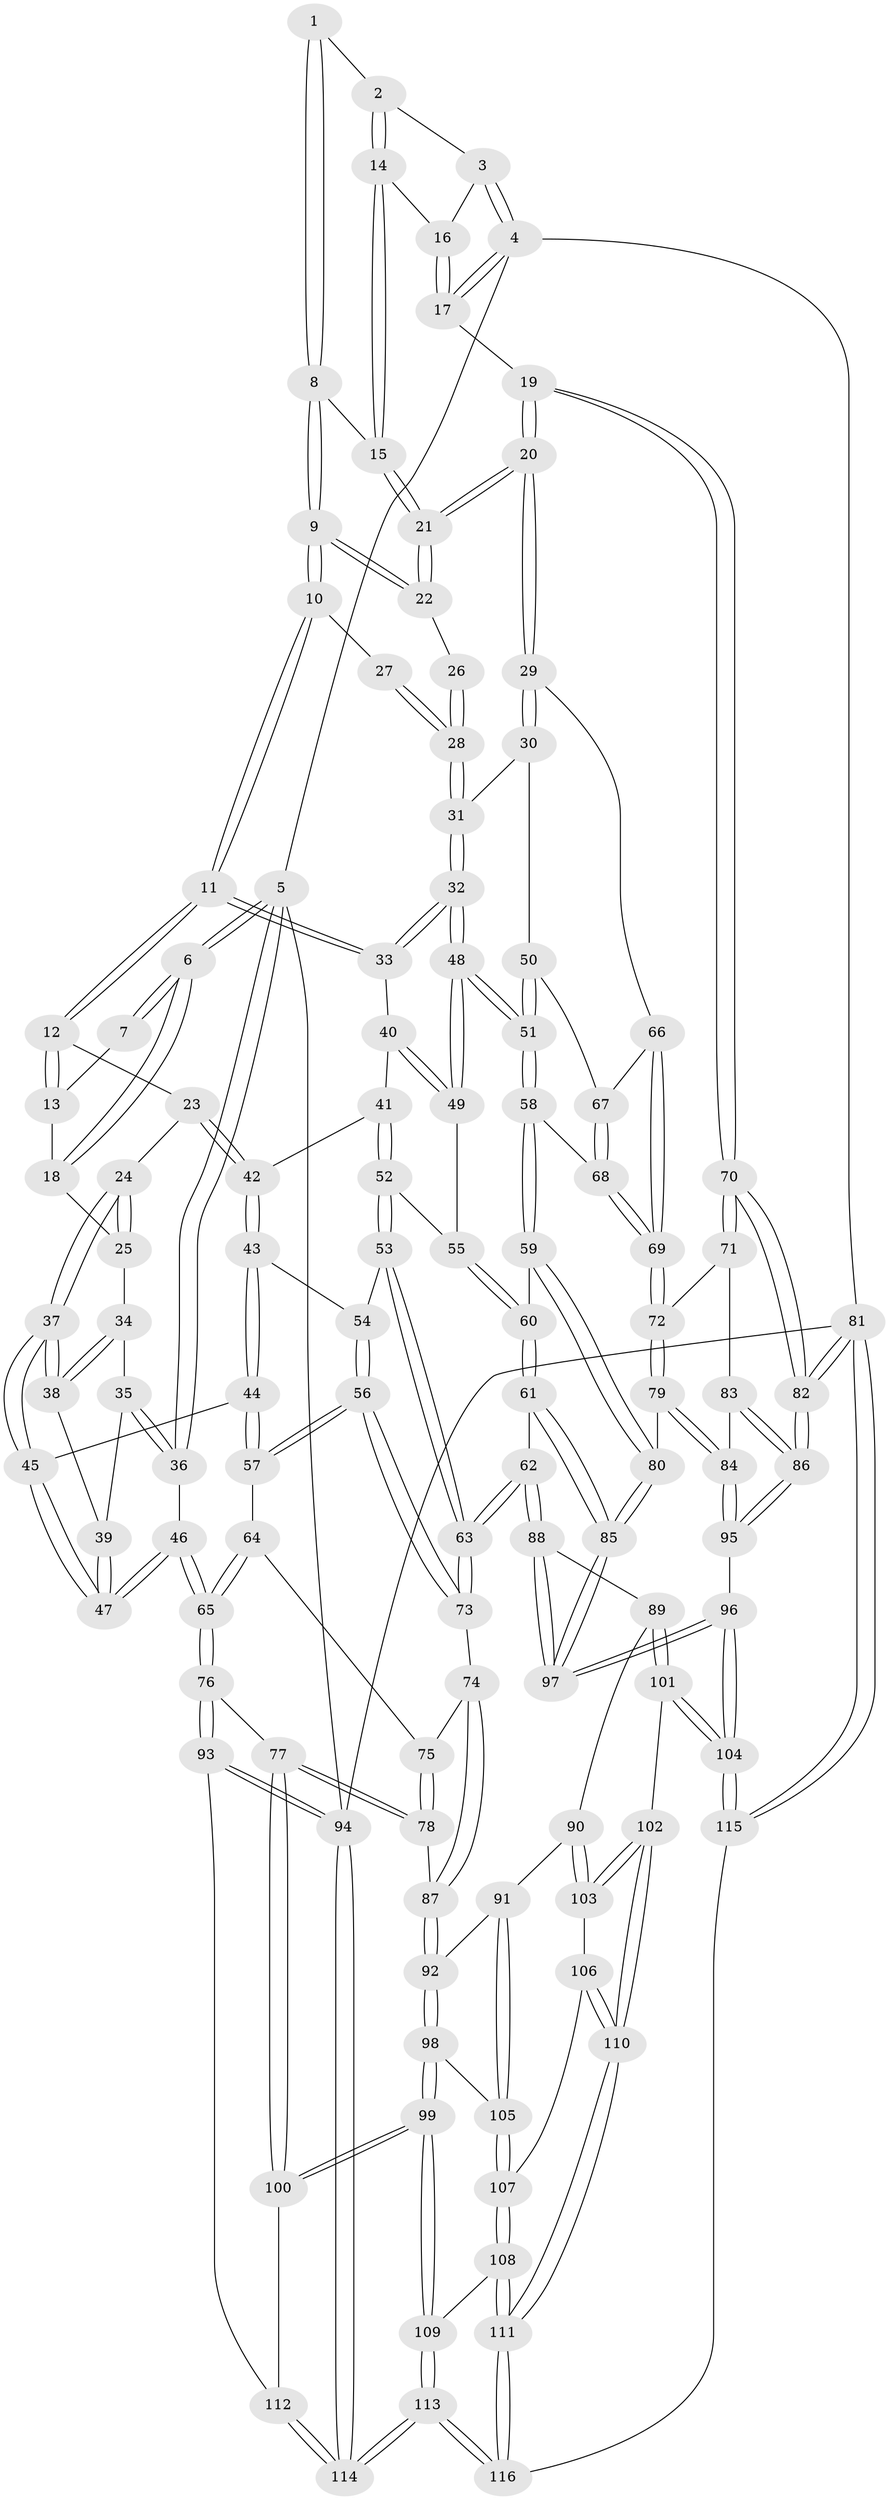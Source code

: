 // coarse degree distribution, {5: 0.2826086956521739, 7: 0.06521739130434782, 3: 0.17391304347826086, 6: 0.13043478260869565, 4: 0.34782608695652173}
// Generated by graph-tools (version 1.1) at 2025/21/03/04/25 18:21:43]
// undirected, 116 vertices, 287 edges
graph export_dot {
graph [start="1"]
  node [color=gray90,style=filled];
  1 [pos="+0.6362764373863969+0"];
  2 [pos="+0.7888636606084407+0"];
  3 [pos="+1+0"];
  4 [pos="+1+0"];
  5 [pos="+0+0"];
  6 [pos="+0+0"];
  7 [pos="+0.34189837043870436+0"];
  8 [pos="+0.6343237067001031+0.0796480940541482"];
  9 [pos="+0.6303460640636561+0.0882582572273719"];
  10 [pos="+0.6007292198435601+0.13993298002313032"];
  11 [pos="+0.5464631049290538+0.1898197411505547"];
  12 [pos="+0.4381751876586239+0.17182252063553913"];
  13 [pos="+0.3413390287367577+0.034409203097021515"];
  14 [pos="+0.8380131375532189+0.09839943917042222"];
  15 [pos="+0.8256239645450059+0.11364544178686824"];
  16 [pos="+0.8886311701925036+0.07053751055565574"];
  17 [pos="+1+0.30425520040186343"];
  18 [pos="+0.18154653963612813+0.14600711562063456"];
  19 [pos="+1+0.32020281874467915"];
  20 [pos="+1+0.3463928851084508"];
  21 [pos="+0.8772459887984907+0.22820997698760712"];
  22 [pos="+0.8255360045673492+0.23183572277661846"];
  23 [pos="+0.32839154778692975+0.2557421841172226"];
  24 [pos="+0.28475887489693336+0.26805254236454173"];
  25 [pos="+0.1838126765248853+0.19680025013490027"];
  26 [pos="+0.7843732358791158+0.24371737796574866"];
  27 [pos="+0.7179435397370468+0.23476636631216802"];
  28 [pos="+0.7312875586940205+0.37371483767581726"];
  29 [pos="+1+0.3499687111316108"];
  30 [pos="+0.8180367504514305+0.3846643492425824"];
  31 [pos="+0.7299395272268618+0.3866939147701511"];
  32 [pos="+0.7214326309223578+0.39081659822745796"];
  33 [pos="+0.5574407501369113+0.29448933056582793"];
  34 [pos="+0.1425880350388706+0.22697286232489922"];
  35 [pos="+0.09985180872009705+0.247817327181501"];
  36 [pos="+0+0.016254557051548747"];
  37 [pos="+0.24901008632458796+0.42992893398825555"];
  38 [pos="+0.17577101541072596+0.3846562726663149"];
  39 [pos="+0.06309078974022984+0.352978769045029"];
  40 [pos="+0.5299073261624735+0.3432880957944222"];
  41 [pos="+0.49471391004903587+0.39920417497397065"];
  42 [pos="+0.4394136644692881+0.40154394708063285"];
  43 [pos="+0.3454796652559465+0.45126598424276354"];
  44 [pos="+0.25440190619184+0.44992966078003027"];
  45 [pos="+0.25364098428186765+0.4487688345194668"];
  46 [pos="+0+0.5198455575769241"];
  47 [pos="+0+0.48905503763408104"];
  48 [pos="+0.6932219473477442+0.4758321458938887"];
  49 [pos="+0.6619738713914507+0.47674192158417134"];
  50 [pos="+0.7933492543922331+0.539591102158951"];
  51 [pos="+0.7176144009633586+0.5497146863804991"];
  52 [pos="+0.5193551697864728+0.4665933956502604"];
  53 [pos="+0.46907127404507415+0.5599999679245387"];
  54 [pos="+0.38668925062959353+0.5113507875504084"];
  55 [pos="+0.5640078452198437+0.486873151766469"];
  56 [pos="+0.3479230751188772+0.6187695017176658"];
  57 [pos="+0.24457123583719848+0.5124820782101195"];
  58 [pos="+0.70500292577742+0.5873366041964987"];
  59 [pos="+0.6932198393426887+0.6197197335502256"];
  60 [pos="+0.6133498727343839+0.6476214504258405"];
  61 [pos="+0.551393734470801+0.6965734803805747"];
  62 [pos="+0.542829868349178+0.7009136120597945"];
  63 [pos="+0.4686542044696385+0.6490346130678348"];
  64 [pos="+0.20317300232364874+0.5636131731816905"];
  65 [pos="+0+0.5568747436313337"];
  66 [pos="+1+0.39842388975076415"];
  67 [pos="+0.798248787784618+0.5399853453135126"];
  68 [pos="+0.8737448888942138+0.6114112558157776"];
  69 [pos="+0.891713116625622+0.6271681403409689"];
  70 [pos="+1+0.637815761794769"];
  71 [pos="+0.9724198435430567+0.6766531337672615"];
  72 [pos="+0.8917430893557265+0.6404610308039477"];
  73 [pos="+0.37030777560169015+0.6583289615280593"];
  74 [pos="+0.3603676563818982+0.6687169261957714"];
  75 [pos="+0.20134749880462446+0.6005553451333148"];
  76 [pos="+0+0.6864533924573735"];
  77 [pos="+0.08548215196333055+0.7329356554817864"];
  78 [pos="+0.18820565046084695+0.6917165108067593"];
  79 [pos="+0.8121924541721476+0.714604312186767"];
  80 [pos="+0.7997779840308168+0.7187631718459847"];
  81 [pos="+1+1"];
  82 [pos="+1+1"];
  83 [pos="+0.9639216541275797+0.7166653414780655"];
  84 [pos="+0.924601232649608+0.7849700822310577"];
  85 [pos="+0.7662424306086123+0.8034546669122481"];
  86 [pos="+1+1"];
  87 [pos="+0.2988472182304088+0.742882760579684"];
  88 [pos="+0.5369927130954303+0.7540698310220616"];
  89 [pos="+0.5368967491037024+0.7545352131031998"];
  90 [pos="+0.4744131680775933+0.8002969729196575"];
  91 [pos="+0.43079993616129497+0.8188944232582336"];
  92 [pos="+0.2990383415521537+0.7441080394069267"];
  93 [pos="+0+0.7133516357193282"];
  94 [pos="+0+1"];
  95 [pos="+0.9774508233030125+0.8977023002400023"];
  96 [pos="+0.7632063160390967+0.8477970410289886"];
  97 [pos="+0.7633758470382217+0.8280992709128702"];
  98 [pos="+0.27951957928098015+0.815259037062458"];
  99 [pos="+0.21795154686525384+0.9109671757838657"];
  100 [pos="+0.19061627285366892+0.8994878513754481"];
  101 [pos="+0.6118375771954694+0.9183273469983243"];
  102 [pos="+0.5391940305248613+0.9229191251551877"];
  103 [pos="+0.48310592611486647+0.9105803508593177"];
  104 [pos="+0.6768738850745769+0.9755378575952995"];
  105 [pos="+0.40068629055890115+0.884034217903909"];
  106 [pos="+0.48036314447058875+0.9113718578955872"];
  107 [pos="+0.40068811780523095+0.9057068197448045"];
  108 [pos="+0.3893784779185605+0.9274066324769061"];
  109 [pos="+0.22228256155947942+0.9203257043734998"];
  110 [pos="+0.45557975159300795+0.9936820613960178"];
  111 [pos="+0.41852061843127036+1"];
  112 [pos="+0.06542954812297476+0.9278309479618442"];
  113 [pos="+0.24119820251416535+1"];
  114 [pos="+0+1"];
  115 [pos="+0.7078280032223601+1"];
  116 [pos="+0.41500279505395327+1"];
  1 -- 2;
  1 -- 8;
  1 -- 8;
  2 -- 3;
  2 -- 14;
  2 -- 14;
  3 -- 4;
  3 -- 4;
  3 -- 16;
  4 -- 5;
  4 -- 17;
  4 -- 17;
  4 -- 81;
  5 -- 6;
  5 -- 6;
  5 -- 36;
  5 -- 36;
  5 -- 94;
  6 -- 7;
  6 -- 7;
  6 -- 18;
  6 -- 18;
  7 -- 13;
  8 -- 9;
  8 -- 9;
  8 -- 15;
  9 -- 10;
  9 -- 10;
  9 -- 22;
  9 -- 22;
  10 -- 11;
  10 -- 11;
  10 -- 27;
  11 -- 12;
  11 -- 12;
  11 -- 33;
  11 -- 33;
  12 -- 13;
  12 -- 13;
  12 -- 23;
  13 -- 18;
  14 -- 15;
  14 -- 15;
  14 -- 16;
  15 -- 21;
  15 -- 21;
  16 -- 17;
  16 -- 17;
  17 -- 19;
  18 -- 25;
  19 -- 20;
  19 -- 20;
  19 -- 70;
  19 -- 70;
  20 -- 21;
  20 -- 21;
  20 -- 29;
  20 -- 29;
  21 -- 22;
  21 -- 22;
  22 -- 26;
  23 -- 24;
  23 -- 42;
  23 -- 42;
  24 -- 25;
  24 -- 25;
  24 -- 37;
  24 -- 37;
  25 -- 34;
  26 -- 28;
  26 -- 28;
  27 -- 28;
  27 -- 28;
  28 -- 31;
  28 -- 31;
  29 -- 30;
  29 -- 30;
  29 -- 66;
  30 -- 31;
  30 -- 50;
  31 -- 32;
  31 -- 32;
  32 -- 33;
  32 -- 33;
  32 -- 48;
  32 -- 48;
  33 -- 40;
  34 -- 35;
  34 -- 38;
  34 -- 38;
  35 -- 36;
  35 -- 36;
  35 -- 39;
  36 -- 46;
  37 -- 38;
  37 -- 38;
  37 -- 45;
  37 -- 45;
  38 -- 39;
  39 -- 47;
  39 -- 47;
  40 -- 41;
  40 -- 49;
  40 -- 49;
  41 -- 42;
  41 -- 52;
  41 -- 52;
  42 -- 43;
  42 -- 43;
  43 -- 44;
  43 -- 44;
  43 -- 54;
  44 -- 45;
  44 -- 57;
  44 -- 57;
  45 -- 47;
  45 -- 47;
  46 -- 47;
  46 -- 47;
  46 -- 65;
  46 -- 65;
  48 -- 49;
  48 -- 49;
  48 -- 51;
  48 -- 51;
  49 -- 55;
  50 -- 51;
  50 -- 51;
  50 -- 67;
  51 -- 58;
  51 -- 58;
  52 -- 53;
  52 -- 53;
  52 -- 55;
  53 -- 54;
  53 -- 63;
  53 -- 63;
  54 -- 56;
  54 -- 56;
  55 -- 60;
  55 -- 60;
  56 -- 57;
  56 -- 57;
  56 -- 73;
  56 -- 73;
  57 -- 64;
  58 -- 59;
  58 -- 59;
  58 -- 68;
  59 -- 60;
  59 -- 80;
  59 -- 80;
  60 -- 61;
  60 -- 61;
  61 -- 62;
  61 -- 85;
  61 -- 85;
  62 -- 63;
  62 -- 63;
  62 -- 88;
  62 -- 88;
  63 -- 73;
  63 -- 73;
  64 -- 65;
  64 -- 65;
  64 -- 75;
  65 -- 76;
  65 -- 76;
  66 -- 67;
  66 -- 69;
  66 -- 69;
  67 -- 68;
  67 -- 68;
  68 -- 69;
  68 -- 69;
  69 -- 72;
  69 -- 72;
  70 -- 71;
  70 -- 71;
  70 -- 82;
  70 -- 82;
  71 -- 72;
  71 -- 83;
  72 -- 79;
  72 -- 79;
  73 -- 74;
  74 -- 75;
  74 -- 87;
  74 -- 87;
  75 -- 78;
  75 -- 78;
  76 -- 77;
  76 -- 93;
  76 -- 93;
  77 -- 78;
  77 -- 78;
  77 -- 100;
  77 -- 100;
  78 -- 87;
  79 -- 80;
  79 -- 84;
  79 -- 84;
  80 -- 85;
  80 -- 85;
  81 -- 82;
  81 -- 82;
  81 -- 115;
  81 -- 115;
  81 -- 94;
  82 -- 86;
  82 -- 86;
  83 -- 84;
  83 -- 86;
  83 -- 86;
  84 -- 95;
  84 -- 95;
  85 -- 97;
  85 -- 97;
  86 -- 95;
  86 -- 95;
  87 -- 92;
  87 -- 92;
  88 -- 89;
  88 -- 97;
  88 -- 97;
  89 -- 90;
  89 -- 101;
  89 -- 101;
  90 -- 91;
  90 -- 103;
  90 -- 103;
  91 -- 92;
  91 -- 105;
  91 -- 105;
  92 -- 98;
  92 -- 98;
  93 -- 94;
  93 -- 94;
  93 -- 112;
  94 -- 114;
  94 -- 114;
  95 -- 96;
  96 -- 97;
  96 -- 97;
  96 -- 104;
  96 -- 104;
  98 -- 99;
  98 -- 99;
  98 -- 105;
  99 -- 100;
  99 -- 100;
  99 -- 109;
  99 -- 109;
  100 -- 112;
  101 -- 102;
  101 -- 104;
  101 -- 104;
  102 -- 103;
  102 -- 103;
  102 -- 110;
  102 -- 110;
  103 -- 106;
  104 -- 115;
  104 -- 115;
  105 -- 107;
  105 -- 107;
  106 -- 107;
  106 -- 110;
  106 -- 110;
  107 -- 108;
  107 -- 108;
  108 -- 109;
  108 -- 111;
  108 -- 111;
  109 -- 113;
  109 -- 113;
  110 -- 111;
  110 -- 111;
  111 -- 116;
  111 -- 116;
  112 -- 114;
  112 -- 114;
  113 -- 114;
  113 -- 114;
  113 -- 116;
  113 -- 116;
  115 -- 116;
}
